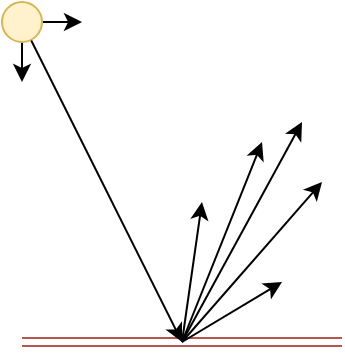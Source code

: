 <mxfile version="13.4.1" type="device"><diagram id="VGobi7Leowl_pP2DYCTw" name="Page-1"><mxGraphModel dx="312" dy="438" grid="1" gridSize="10" guides="1" tooltips="1" connect="1" arrows="1" fold="1" page="1" pageScale="1" pageWidth="827" pageHeight="1169" math="0" shadow="0"><root><mxCell id="0"/><mxCell id="1" parent="0"/><mxCell id="f4LMXuqJuqHCT2lU10rG-2" value="" style="shape=link;html=1;fillColor=#f8cecc;strokeColor=#b85450;" edge="1" parent="1"><mxGeometry width="100" relative="1" as="geometry"><mxPoint x="320" y="520" as="sourcePoint"/><mxPoint x="480" y="520" as="targetPoint"/></mxGeometry></mxCell><mxCell id="f4LMXuqJuqHCT2lU10rG-3" value="" style="endArrow=classic;html=1;" edge="1" parent="1"><mxGeometry width="50" height="50" relative="1" as="geometry"><mxPoint x="320" y="360" as="sourcePoint"/><mxPoint x="400" y="520" as="targetPoint"/></mxGeometry></mxCell><mxCell id="f4LMXuqJuqHCT2lU10rG-4" value="" style="endArrow=classic;html=1;" edge="1" parent="1"><mxGeometry width="50" height="50" relative="1" as="geometry"><mxPoint x="400" y="520" as="sourcePoint"/><mxPoint x="440" y="420" as="targetPoint"/></mxGeometry></mxCell><mxCell id="f4LMXuqJuqHCT2lU10rG-7" value="" style="endArrow=classic;html=1;" edge="1" parent="1"><mxGeometry width="50" height="50" relative="1" as="geometry"><mxPoint x="327" y="360" as="sourcePoint"/><mxPoint x="350" y="360" as="targetPoint"/></mxGeometry></mxCell><mxCell id="f4LMXuqJuqHCT2lU10rG-8" value="" style="endArrow=classic;html=1;exitX=0.5;exitY=1;exitDx=0;exitDy=0;" edge="1" parent="1" source="f4LMXuqJuqHCT2lU10rG-5"><mxGeometry width="50" height="50" relative="1" as="geometry"><mxPoint x="340" y="370" as="sourcePoint"/><mxPoint x="320" y="390" as="targetPoint"/></mxGeometry></mxCell><mxCell id="f4LMXuqJuqHCT2lU10rG-5" value="" style="ellipse;whiteSpace=wrap;html=1;fillColor=#fff2cc;strokeColor=#d6b656;" vertex="1" parent="1"><mxGeometry x="310" y="350" width="20" height="20" as="geometry"/></mxCell><mxCell id="f4LMXuqJuqHCT2lU10rG-10" value="" style="endArrow=classic;html=1;" edge="1" parent="1"><mxGeometry width="50" height="50" relative="1" as="geometry"><mxPoint x="400" y="520" as="sourcePoint"/><mxPoint x="460" y="410" as="targetPoint"/></mxGeometry></mxCell><mxCell id="f4LMXuqJuqHCT2lU10rG-11" value="" style="endArrow=classic;html=1;" edge="1" parent="1"><mxGeometry width="50" height="50" relative="1" as="geometry"><mxPoint x="400" y="520" as="sourcePoint"/><mxPoint x="470" y="440" as="targetPoint"/></mxGeometry></mxCell><mxCell id="f4LMXuqJuqHCT2lU10rG-12" value="" style="endArrow=classic;html=1;" edge="1" parent="1"><mxGeometry width="50" height="50" relative="1" as="geometry"><mxPoint x="400" y="520" as="sourcePoint"/><mxPoint x="450" y="490" as="targetPoint"/></mxGeometry></mxCell><mxCell id="f4LMXuqJuqHCT2lU10rG-13" value="" style="endArrow=classic;html=1;" edge="1" parent="1"><mxGeometry width="50" height="50" relative="1" as="geometry"><mxPoint x="400" y="520" as="sourcePoint"/><mxPoint x="410" y="450" as="targetPoint"/></mxGeometry></mxCell></root></mxGraphModel></diagram></mxfile>